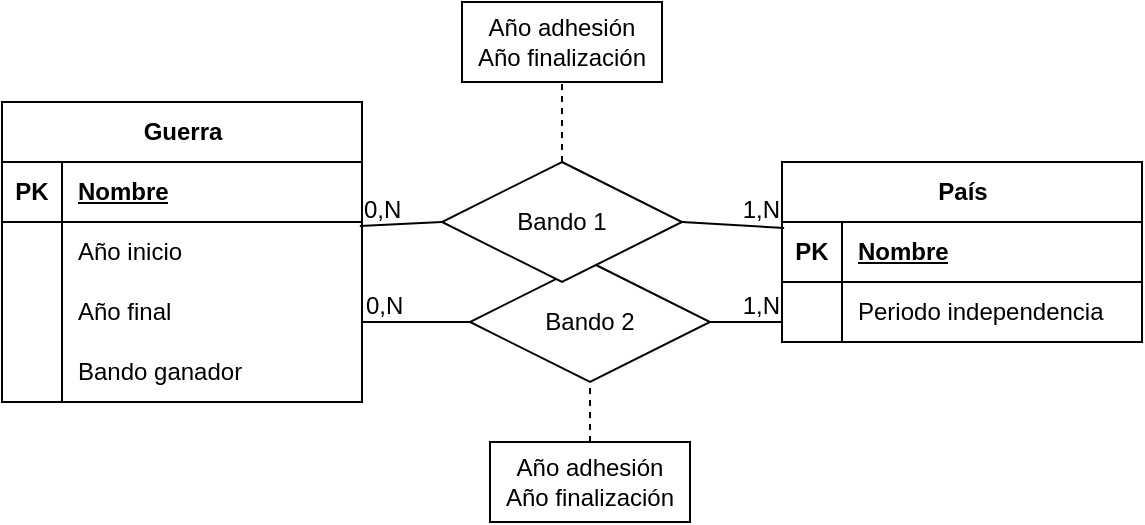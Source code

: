 <mxfile version="21.0.10" type="github">
  <diagram name="Pàgina-1" id="vfJAssFn5HT8gaMin5XS">
    <mxGraphModel dx="603" dy="474" grid="1" gridSize="10" guides="1" tooltips="1" connect="1" arrows="1" fold="1" page="1" pageScale="1" pageWidth="827" pageHeight="1169" math="0" shadow="0">
      <root>
        <mxCell id="0" />
        <mxCell id="1" parent="0" />
        <mxCell id="yTHMUWBP9qsbDvrh_R-C-1" value="Guerra" style="shape=table;startSize=30;container=1;collapsible=1;childLayout=tableLayout;fixedRows=1;rowLines=0;fontStyle=1;align=center;resizeLast=1;html=1;" vertex="1" parent="1">
          <mxGeometry x="60" y="100" width="180" height="150" as="geometry" />
        </mxCell>
        <mxCell id="yTHMUWBP9qsbDvrh_R-C-2" value="" style="shape=tableRow;horizontal=0;startSize=0;swimlaneHead=0;swimlaneBody=0;fillColor=none;collapsible=0;dropTarget=0;points=[[0,0.5],[1,0.5]];portConstraint=eastwest;top=0;left=0;right=0;bottom=1;" vertex="1" parent="yTHMUWBP9qsbDvrh_R-C-1">
          <mxGeometry y="30" width="180" height="30" as="geometry" />
        </mxCell>
        <mxCell id="yTHMUWBP9qsbDvrh_R-C-3" value="PK" style="shape=partialRectangle;connectable=0;fillColor=none;top=0;left=0;bottom=0;right=0;fontStyle=1;overflow=hidden;whiteSpace=wrap;html=1;" vertex="1" parent="yTHMUWBP9qsbDvrh_R-C-2">
          <mxGeometry width="30" height="30" as="geometry">
            <mxRectangle width="30" height="30" as="alternateBounds" />
          </mxGeometry>
        </mxCell>
        <mxCell id="yTHMUWBP9qsbDvrh_R-C-4" value="Nombre" style="shape=partialRectangle;connectable=0;fillColor=none;top=0;left=0;bottom=0;right=0;align=left;spacingLeft=6;fontStyle=5;overflow=hidden;whiteSpace=wrap;html=1;" vertex="1" parent="yTHMUWBP9qsbDvrh_R-C-2">
          <mxGeometry x="30" width="150" height="30" as="geometry">
            <mxRectangle width="150" height="30" as="alternateBounds" />
          </mxGeometry>
        </mxCell>
        <mxCell id="yTHMUWBP9qsbDvrh_R-C-5" value="" style="shape=tableRow;horizontal=0;startSize=0;swimlaneHead=0;swimlaneBody=0;fillColor=none;collapsible=0;dropTarget=0;points=[[0,0.5],[1,0.5]];portConstraint=eastwest;top=0;left=0;right=0;bottom=0;" vertex="1" parent="yTHMUWBP9qsbDvrh_R-C-1">
          <mxGeometry y="60" width="180" height="30" as="geometry" />
        </mxCell>
        <mxCell id="yTHMUWBP9qsbDvrh_R-C-6" value="" style="shape=partialRectangle;connectable=0;fillColor=none;top=0;left=0;bottom=0;right=0;editable=1;overflow=hidden;whiteSpace=wrap;html=1;" vertex="1" parent="yTHMUWBP9qsbDvrh_R-C-5">
          <mxGeometry width="30" height="30" as="geometry">
            <mxRectangle width="30" height="30" as="alternateBounds" />
          </mxGeometry>
        </mxCell>
        <mxCell id="yTHMUWBP9qsbDvrh_R-C-7" value="Año inicio" style="shape=partialRectangle;connectable=0;fillColor=none;top=0;left=0;bottom=0;right=0;align=left;spacingLeft=6;overflow=hidden;whiteSpace=wrap;html=1;" vertex="1" parent="yTHMUWBP9qsbDvrh_R-C-5">
          <mxGeometry x="30" width="150" height="30" as="geometry">
            <mxRectangle width="150" height="30" as="alternateBounds" />
          </mxGeometry>
        </mxCell>
        <mxCell id="yTHMUWBP9qsbDvrh_R-C-8" value="" style="shape=tableRow;horizontal=0;startSize=0;swimlaneHead=0;swimlaneBody=0;fillColor=none;collapsible=0;dropTarget=0;points=[[0,0.5],[1,0.5]];portConstraint=eastwest;top=0;left=0;right=0;bottom=0;" vertex="1" parent="yTHMUWBP9qsbDvrh_R-C-1">
          <mxGeometry y="90" width="180" height="30" as="geometry" />
        </mxCell>
        <mxCell id="yTHMUWBP9qsbDvrh_R-C-9" value="" style="shape=partialRectangle;connectable=0;fillColor=none;top=0;left=0;bottom=0;right=0;editable=1;overflow=hidden;whiteSpace=wrap;html=1;" vertex="1" parent="yTHMUWBP9qsbDvrh_R-C-8">
          <mxGeometry width="30" height="30" as="geometry">
            <mxRectangle width="30" height="30" as="alternateBounds" />
          </mxGeometry>
        </mxCell>
        <mxCell id="yTHMUWBP9qsbDvrh_R-C-10" value="Año final" style="shape=partialRectangle;connectable=0;fillColor=none;top=0;left=0;bottom=0;right=0;align=left;spacingLeft=6;overflow=hidden;whiteSpace=wrap;html=1;" vertex="1" parent="yTHMUWBP9qsbDvrh_R-C-8">
          <mxGeometry x="30" width="150" height="30" as="geometry">
            <mxRectangle width="150" height="30" as="alternateBounds" />
          </mxGeometry>
        </mxCell>
        <mxCell id="yTHMUWBP9qsbDvrh_R-C-11" value="" style="shape=tableRow;horizontal=0;startSize=0;swimlaneHead=0;swimlaneBody=0;fillColor=none;collapsible=0;dropTarget=0;points=[[0,0.5],[1,0.5]];portConstraint=eastwest;top=0;left=0;right=0;bottom=0;" vertex="1" parent="yTHMUWBP9qsbDvrh_R-C-1">
          <mxGeometry y="120" width="180" height="30" as="geometry" />
        </mxCell>
        <mxCell id="yTHMUWBP9qsbDvrh_R-C-12" value="" style="shape=partialRectangle;connectable=0;fillColor=none;top=0;left=0;bottom=0;right=0;editable=1;overflow=hidden;whiteSpace=wrap;html=1;" vertex="1" parent="yTHMUWBP9qsbDvrh_R-C-11">
          <mxGeometry width="30" height="30" as="geometry">
            <mxRectangle width="30" height="30" as="alternateBounds" />
          </mxGeometry>
        </mxCell>
        <mxCell id="yTHMUWBP9qsbDvrh_R-C-13" value="Bando ganador" style="shape=partialRectangle;connectable=0;fillColor=none;top=0;left=0;bottom=0;right=0;align=left;spacingLeft=6;overflow=hidden;whiteSpace=wrap;html=1;" vertex="1" parent="yTHMUWBP9qsbDvrh_R-C-11">
          <mxGeometry x="30" width="150" height="30" as="geometry">
            <mxRectangle width="150" height="30" as="alternateBounds" />
          </mxGeometry>
        </mxCell>
        <mxCell id="yTHMUWBP9qsbDvrh_R-C-14" value="País" style="shape=table;startSize=30;container=1;collapsible=1;childLayout=tableLayout;fixedRows=1;rowLines=0;fontStyle=1;align=center;resizeLast=1;html=1;" vertex="1" parent="1">
          <mxGeometry x="450" y="130" width="180" height="90" as="geometry" />
        </mxCell>
        <mxCell id="yTHMUWBP9qsbDvrh_R-C-15" value="" style="shape=tableRow;horizontal=0;startSize=0;swimlaneHead=0;swimlaneBody=0;fillColor=none;collapsible=0;dropTarget=0;points=[[0,0.5],[1,0.5]];portConstraint=eastwest;top=0;left=0;right=0;bottom=1;" vertex="1" parent="yTHMUWBP9qsbDvrh_R-C-14">
          <mxGeometry y="30" width="180" height="30" as="geometry" />
        </mxCell>
        <mxCell id="yTHMUWBP9qsbDvrh_R-C-16" value="PK" style="shape=partialRectangle;connectable=0;fillColor=none;top=0;left=0;bottom=0;right=0;fontStyle=1;overflow=hidden;whiteSpace=wrap;html=1;" vertex="1" parent="yTHMUWBP9qsbDvrh_R-C-15">
          <mxGeometry width="30" height="30" as="geometry">
            <mxRectangle width="30" height="30" as="alternateBounds" />
          </mxGeometry>
        </mxCell>
        <mxCell id="yTHMUWBP9qsbDvrh_R-C-17" value="Nombre" style="shape=partialRectangle;connectable=0;fillColor=none;top=0;left=0;bottom=0;right=0;align=left;spacingLeft=6;fontStyle=5;overflow=hidden;whiteSpace=wrap;html=1;" vertex="1" parent="yTHMUWBP9qsbDvrh_R-C-15">
          <mxGeometry x="30" width="150" height="30" as="geometry">
            <mxRectangle width="150" height="30" as="alternateBounds" />
          </mxGeometry>
        </mxCell>
        <mxCell id="yTHMUWBP9qsbDvrh_R-C-18" value="" style="shape=tableRow;horizontal=0;startSize=0;swimlaneHead=0;swimlaneBody=0;fillColor=none;collapsible=0;dropTarget=0;points=[[0,0.5],[1,0.5]];portConstraint=eastwest;top=0;left=0;right=0;bottom=0;" vertex="1" parent="yTHMUWBP9qsbDvrh_R-C-14">
          <mxGeometry y="60" width="180" height="30" as="geometry" />
        </mxCell>
        <mxCell id="yTHMUWBP9qsbDvrh_R-C-19" value="" style="shape=partialRectangle;connectable=0;fillColor=none;top=0;left=0;bottom=0;right=0;editable=1;overflow=hidden;whiteSpace=wrap;html=1;" vertex="1" parent="yTHMUWBP9qsbDvrh_R-C-18">
          <mxGeometry width="30" height="30" as="geometry">
            <mxRectangle width="30" height="30" as="alternateBounds" />
          </mxGeometry>
        </mxCell>
        <mxCell id="yTHMUWBP9qsbDvrh_R-C-20" value="Periodo independencia" style="shape=partialRectangle;connectable=0;fillColor=none;top=0;left=0;bottom=0;right=0;align=left;spacingLeft=6;overflow=hidden;whiteSpace=wrap;html=1;" vertex="1" parent="yTHMUWBP9qsbDvrh_R-C-18">
          <mxGeometry x="30" width="150" height="30" as="geometry">
            <mxRectangle width="150" height="30" as="alternateBounds" />
          </mxGeometry>
        </mxCell>
        <mxCell id="yTHMUWBP9qsbDvrh_R-C-28" value="" style="endArrow=none;html=1;rounded=0;entryX=0.006;entryY=0.1;entryDx=0;entryDy=0;exitX=1;exitY=0.5;exitDx=0;exitDy=0;entryPerimeter=0;" edge="1" parent="1" source="yTHMUWBP9qsbDvrh_R-C-38" target="yTHMUWBP9qsbDvrh_R-C-15">
          <mxGeometry relative="1" as="geometry">
            <mxPoint x="280" y="260" as="sourcePoint" />
            <mxPoint x="530" y="250" as="targetPoint" />
          </mxGeometry>
        </mxCell>
        <mxCell id="yTHMUWBP9qsbDvrh_R-C-30" value="1,N" style="resizable=0;html=1;whiteSpace=wrap;align=right;verticalAlign=bottom;" connectable="0" vertex="1" parent="yTHMUWBP9qsbDvrh_R-C-28">
          <mxGeometry x="1" relative="1" as="geometry" />
        </mxCell>
        <mxCell id="yTHMUWBP9qsbDvrh_R-C-31" value="" style="endArrow=none;html=1;rounded=0;entryX=0;entryY=0.5;entryDx=0;entryDy=0;exitX=1;exitY=0.5;exitDx=0;exitDy=0;" edge="1" parent="1" source="yTHMUWBP9qsbDvrh_R-C-34">
          <mxGeometry relative="1" as="geometry">
            <mxPoint x="240" y="210" as="sourcePoint" />
            <mxPoint x="450" y="210" as="targetPoint" />
          </mxGeometry>
        </mxCell>
        <mxCell id="yTHMUWBP9qsbDvrh_R-C-33" value="1,N" style="resizable=0;html=1;whiteSpace=wrap;align=right;verticalAlign=bottom;" connectable="0" vertex="1" parent="yTHMUWBP9qsbDvrh_R-C-31">
          <mxGeometry x="1" relative="1" as="geometry" />
        </mxCell>
        <mxCell id="yTHMUWBP9qsbDvrh_R-C-35" value="" style="endArrow=none;html=1;rounded=0;entryX=0;entryY=0.5;entryDx=0;entryDy=0;exitX=1;exitY=0.5;exitDx=0;exitDy=0;" edge="1" parent="1" target="yTHMUWBP9qsbDvrh_R-C-34">
          <mxGeometry relative="1" as="geometry">
            <mxPoint x="240" y="210" as="sourcePoint" />
            <mxPoint x="450" y="210" as="targetPoint" />
          </mxGeometry>
        </mxCell>
        <mxCell id="yTHMUWBP9qsbDvrh_R-C-36" value="0,N" style="resizable=0;html=1;whiteSpace=wrap;align=left;verticalAlign=bottom;" connectable="0" vertex="1" parent="yTHMUWBP9qsbDvrh_R-C-35">
          <mxGeometry x="-1" relative="1" as="geometry" />
        </mxCell>
        <mxCell id="yTHMUWBP9qsbDvrh_R-C-34" value="Bando 2" style="shape=rhombus;perimeter=rhombusPerimeter;whiteSpace=wrap;html=1;align=center;" vertex="1" parent="1">
          <mxGeometry x="294" y="180" width="120" height="60" as="geometry" />
        </mxCell>
        <mxCell id="yTHMUWBP9qsbDvrh_R-C-42" value="" style="endArrow=none;html=1;rounded=0;entryX=0;entryY=0.5;entryDx=0;entryDy=0;exitX=0.994;exitY=0.067;exitDx=0;exitDy=0;exitPerimeter=0;" edge="1" parent="1" source="yTHMUWBP9qsbDvrh_R-C-5" target="yTHMUWBP9qsbDvrh_R-C-38">
          <mxGeometry relative="1" as="geometry">
            <mxPoint x="239" y="162" as="sourcePoint" />
            <mxPoint x="451" y="163" as="targetPoint" />
          </mxGeometry>
        </mxCell>
        <mxCell id="yTHMUWBP9qsbDvrh_R-C-43" value="0,N" style="resizable=0;html=1;whiteSpace=wrap;align=left;verticalAlign=bottom;" connectable="0" vertex="1" parent="yTHMUWBP9qsbDvrh_R-C-42">
          <mxGeometry x="-1" relative="1" as="geometry" />
        </mxCell>
        <mxCell id="yTHMUWBP9qsbDvrh_R-C-38" value="Bando 1" style="shape=rhombus;perimeter=rhombusPerimeter;whiteSpace=wrap;html=1;align=center;" vertex="1" parent="1">
          <mxGeometry x="280" y="130" width="120" height="60" as="geometry" />
        </mxCell>
        <mxCell id="yTHMUWBP9qsbDvrh_R-C-46" value="Año adhesión&lt;br&gt;Año finalización" style="whiteSpace=wrap;html=1;align=center;" vertex="1" parent="1">
          <mxGeometry x="304" y="270" width="100" height="40" as="geometry" />
        </mxCell>
        <mxCell id="yTHMUWBP9qsbDvrh_R-C-47" value="Año adhesión&lt;br&gt;Año finalización" style="whiteSpace=wrap;html=1;align=center;" vertex="1" parent="1">
          <mxGeometry x="290" y="50" width="100" height="40" as="geometry" />
        </mxCell>
        <mxCell id="yTHMUWBP9qsbDvrh_R-C-50" value="" style="endArrow=none;dashed=1;html=1;rounded=0;" edge="1" parent="1" source="yTHMUWBP9qsbDvrh_R-C-38" target="yTHMUWBP9qsbDvrh_R-C-47">
          <mxGeometry width="50" height="50" relative="1" as="geometry">
            <mxPoint x="240" y="430" as="sourcePoint" />
            <mxPoint x="290" y="380" as="targetPoint" />
          </mxGeometry>
        </mxCell>
        <mxCell id="yTHMUWBP9qsbDvrh_R-C-51" value="" style="endArrow=none;dashed=1;html=1;rounded=0;" edge="1" parent="1" source="yTHMUWBP9qsbDvrh_R-C-46" target="yTHMUWBP9qsbDvrh_R-C-34">
          <mxGeometry width="50" height="50" relative="1" as="geometry">
            <mxPoint x="320" y="420" as="sourcePoint" />
            <mxPoint x="370" y="370" as="targetPoint" />
          </mxGeometry>
        </mxCell>
      </root>
    </mxGraphModel>
  </diagram>
</mxfile>
